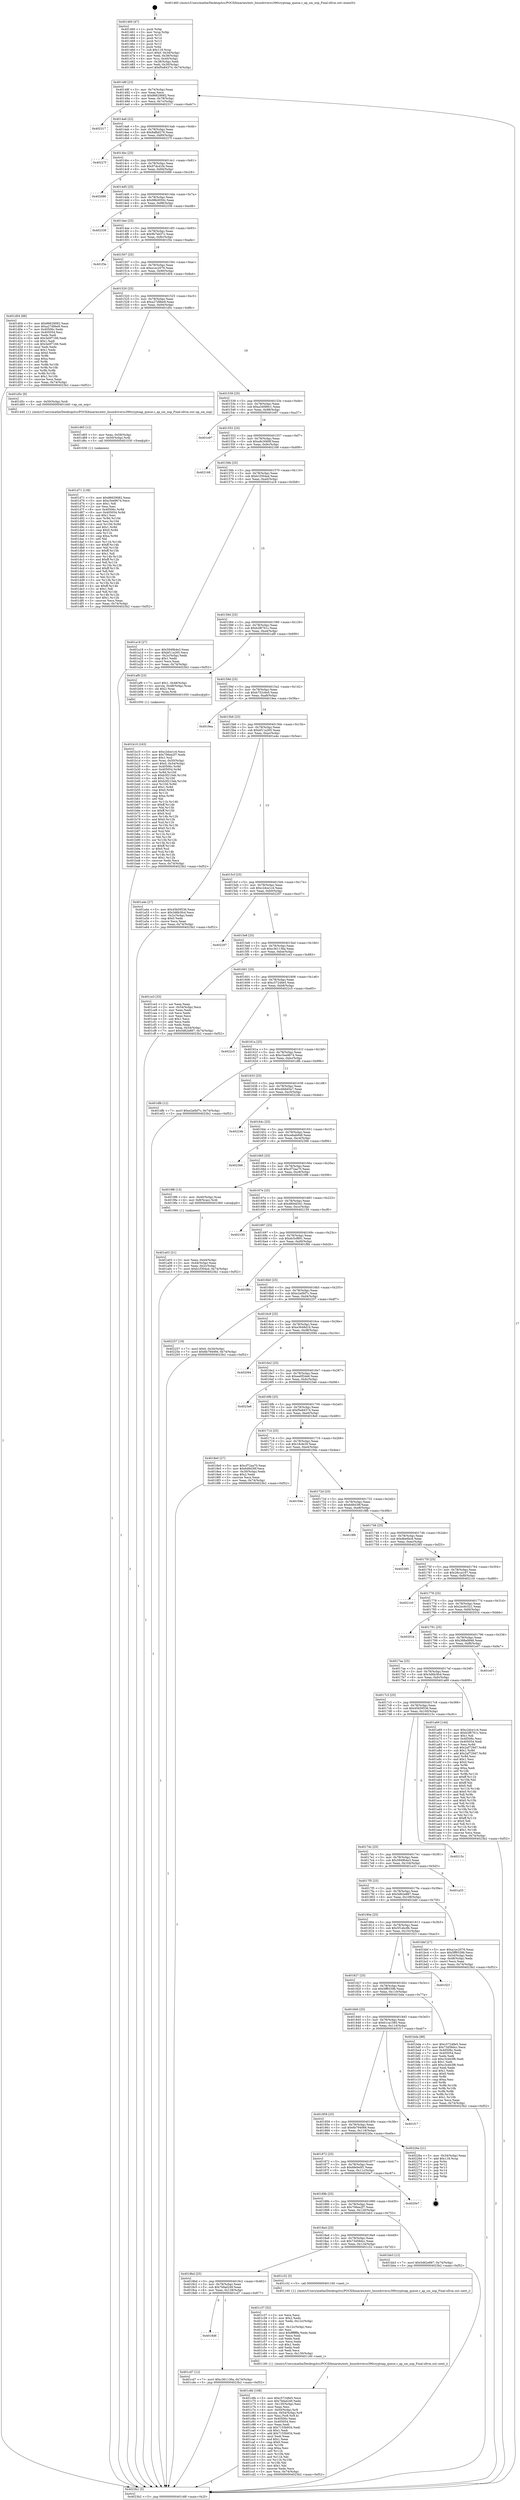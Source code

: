digraph "0x401460" {
  label = "0x401460 (/mnt/c/Users/mathe/Desktop/tcc/POCII/binaries/extr_linuxdriverss390cryptoap_queue.c_ap_sm_nop_Final-ollvm.out::main(0))"
  labelloc = "t"
  node[shape=record]

  Entry [label="",width=0.3,height=0.3,shape=circle,fillcolor=black,style=filled]
  "0x40148f" [label="{
     0x40148f [23]\l
     | [instrs]\l
     &nbsp;&nbsp;0x40148f \<+3\>: mov -0x74(%rbp),%eax\l
     &nbsp;&nbsp;0x401492 \<+2\>: mov %eax,%ecx\l
     &nbsp;&nbsp;0x401494 \<+6\>: sub $0x86629082,%ecx\l
     &nbsp;&nbsp;0x40149a \<+3\>: mov %eax,-0x78(%rbp)\l
     &nbsp;&nbsp;0x40149d \<+3\>: mov %ecx,-0x7c(%rbp)\l
     &nbsp;&nbsp;0x4014a0 \<+6\>: je 0000000000402317 \<main+0xeb7\>\l
  }"]
  "0x402317" [label="{
     0x402317\l
  }", style=dashed]
  "0x4014a6" [label="{
     0x4014a6 [22]\l
     | [instrs]\l
     &nbsp;&nbsp;0x4014a6 \<+5\>: jmp 00000000004014ab \<main+0x4b\>\l
     &nbsp;&nbsp;0x4014ab \<+3\>: mov -0x78(%rbp),%eax\l
     &nbsp;&nbsp;0x4014ae \<+5\>: sub $0x8afbd276,%eax\l
     &nbsp;&nbsp;0x4014b3 \<+3\>: mov %eax,-0x80(%rbp)\l
     &nbsp;&nbsp;0x4014b6 \<+6\>: je 000000000040227f \<main+0xe1f\>\l
  }"]
  Exit [label="",width=0.3,height=0.3,shape=circle,fillcolor=black,style=filled,peripheries=2]
  "0x40227f" [label="{
     0x40227f\l
  }", style=dashed]
  "0x4014bc" [label="{
     0x4014bc [25]\l
     | [instrs]\l
     &nbsp;&nbsp;0x4014bc \<+5\>: jmp 00000000004014c1 \<main+0x61\>\l
     &nbsp;&nbsp;0x4014c1 \<+3\>: mov -0x78(%rbp),%eax\l
     &nbsp;&nbsp;0x4014c4 \<+5\>: sub $0x97dcd1fe,%eax\l
     &nbsp;&nbsp;0x4014c9 \<+6\>: mov %eax,-0x84(%rbp)\l
     &nbsp;&nbsp;0x4014cf \<+6\>: je 0000000000402088 \<main+0xc28\>\l
  }"]
  "0x401d71" [label="{
     0x401d71 [138]\l
     | [instrs]\l
     &nbsp;&nbsp;0x401d71 \<+5\>: mov $0x86629082,%eax\l
     &nbsp;&nbsp;0x401d76 \<+5\>: mov $0xc5ee9674,%ecx\l
     &nbsp;&nbsp;0x401d7b \<+2\>: mov $0x1,%dl\l
     &nbsp;&nbsp;0x401d7d \<+2\>: xor %esi,%esi\l
     &nbsp;&nbsp;0x401d7f \<+8\>: mov 0x40506c,%r8d\l
     &nbsp;&nbsp;0x401d87 \<+8\>: mov 0x405054,%r9d\l
     &nbsp;&nbsp;0x401d8f \<+3\>: sub $0x1,%esi\l
     &nbsp;&nbsp;0x401d92 \<+3\>: mov %r8d,%r10d\l
     &nbsp;&nbsp;0x401d95 \<+3\>: add %esi,%r10d\l
     &nbsp;&nbsp;0x401d98 \<+4\>: imul %r10d,%r8d\l
     &nbsp;&nbsp;0x401d9c \<+4\>: and $0x1,%r8d\l
     &nbsp;&nbsp;0x401da0 \<+4\>: cmp $0x0,%r8d\l
     &nbsp;&nbsp;0x401da4 \<+4\>: sete %r11b\l
     &nbsp;&nbsp;0x401da8 \<+4\>: cmp $0xa,%r9d\l
     &nbsp;&nbsp;0x401dac \<+3\>: setl %bl\l
     &nbsp;&nbsp;0x401daf \<+3\>: mov %r11b,%r14b\l
     &nbsp;&nbsp;0x401db2 \<+4\>: xor $0xff,%r14b\l
     &nbsp;&nbsp;0x401db6 \<+3\>: mov %bl,%r15b\l
     &nbsp;&nbsp;0x401db9 \<+4\>: xor $0xff,%r15b\l
     &nbsp;&nbsp;0x401dbd \<+3\>: xor $0x1,%dl\l
     &nbsp;&nbsp;0x401dc0 \<+3\>: mov %r14b,%r12b\l
     &nbsp;&nbsp;0x401dc3 \<+4\>: and $0xff,%r12b\l
     &nbsp;&nbsp;0x401dc7 \<+3\>: and %dl,%r11b\l
     &nbsp;&nbsp;0x401dca \<+3\>: mov %r15b,%r13b\l
     &nbsp;&nbsp;0x401dcd \<+4\>: and $0xff,%r13b\l
     &nbsp;&nbsp;0x401dd1 \<+2\>: and %dl,%bl\l
     &nbsp;&nbsp;0x401dd3 \<+3\>: or %r11b,%r12b\l
     &nbsp;&nbsp;0x401dd6 \<+3\>: or %bl,%r13b\l
     &nbsp;&nbsp;0x401dd9 \<+3\>: xor %r13b,%r12b\l
     &nbsp;&nbsp;0x401ddc \<+3\>: or %r15b,%r14b\l
     &nbsp;&nbsp;0x401ddf \<+4\>: xor $0xff,%r14b\l
     &nbsp;&nbsp;0x401de3 \<+3\>: or $0x1,%dl\l
     &nbsp;&nbsp;0x401de6 \<+3\>: and %dl,%r14b\l
     &nbsp;&nbsp;0x401de9 \<+3\>: or %r14b,%r12b\l
     &nbsp;&nbsp;0x401dec \<+4\>: test $0x1,%r12b\l
     &nbsp;&nbsp;0x401df0 \<+3\>: cmovne %ecx,%eax\l
     &nbsp;&nbsp;0x401df3 \<+3\>: mov %eax,-0x74(%rbp)\l
     &nbsp;&nbsp;0x401df6 \<+5\>: jmp 00000000004023b2 \<main+0xf52\>\l
  }"]
  "0x402088" [label="{
     0x402088\l
  }", style=dashed]
  "0x4014d5" [label="{
     0x4014d5 [25]\l
     | [instrs]\l
     &nbsp;&nbsp;0x4014d5 \<+5\>: jmp 00000000004014da \<main+0x7a\>\l
     &nbsp;&nbsp;0x4014da \<+3\>: mov -0x78(%rbp),%eax\l
     &nbsp;&nbsp;0x4014dd \<+5\>: sub $0x98b0050c,%eax\l
     &nbsp;&nbsp;0x4014e2 \<+6\>: mov %eax,-0x88(%rbp)\l
     &nbsp;&nbsp;0x4014e8 \<+6\>: je 0000000000402338 \<main+0xed8\>\l
  }"]
  "0x401d65" [label="{
     0x401d65 [12]\l
     | [instrs]\l
     &nbsp;&nbsp;0x401d65 \<+3\>: mov %eax,-0x58(%rbp)\l
     &nbsp;&nbsp;0x401d68 \<+4\>: mov -0x50(%rbp),%rdi\l
     &nbsp;&nbsp;0x401d6c \<+5\>: call 0000000000401030 \<free@plt\>\l
     | [calls]\l
     &nbsp;&nbsp;0x401030 \{1\} (unknown)\l
  }"]
  "0x402338" [label="{
     0x402338\l
  }", style=dashed]
  "0x4014ee" [label="{
     0x4014ee [25]\l
     | [instrs]\l
     &nbsp;&nbsp;0x4014ee \<+5\>: jmp 00000000004014f3 \<main+0x93\>\l
     &nbsp;&nbsp;0x4014f3 \<+3\>: mov -0x78(%rbp),%eax\l
     &nbsp;&nbsp;0x4014f6 \<+5\>: sub $0x9b7eb57c,%eax\l
     &nbsp;&nbsp;0x4014fb \<+6\>: mov %eax,-0x8c(%rbp)\l
     &nbsp;&nbsp;0x401501 \<+6\>: je 0000000000401f3e \<main+0xade\>\l
  }"]
  "0x4018d6" [label="{
     0x4018d6\l
  }", style=dashed]
  "0x401f3e" [label="{
     0x401f3e\l
  }", style=dashed]
  "0x401507" [label="{
     0x401507 [25]\l
     | [instrs]\l
     &nbsp;&nbsp;0x401507 \<+5\>: jmp 000000000040150c \<main+0xac\>\l
     &nbsp;&nbsp;0x40150c \<+3\>: mov -0x78(%rbp),%eax\l
     &nbsp;&nbsp;0x40150f \<+5\>: sub $0xa1ec2076,%eax\l
     &nbsp;&nbsp;0x401514 \<+6\>: mov %eax,-0x90(%rbp)\l
     &nbsp;&nbsp;0x40151a \<+6\>: je 0000000000401d04 \<main+0x8a4\>\l
  }"]
  "0x401cd7" [label="{
     0x401cd7 [12]\l
     | [instrs]\l
     &nbsp;&nbsp;0x401cd7 \<+7\>: movl $0xc361136a,-0x74(%rbp)\l
     &nbsp;&nbsp;0x401cde \<+5\>: jmp 00000000004023b2 \<main+0xf52\>\l
  }"]
  "0x401d04" [label="{
     0x401d04 [88]\l
     | [instrs]\l
     &nbsp;&nbsp;0x401d04 \<+5\>: mov $0x86629082,%eax\l
     &nbsp;&nbsp;0x401d09 \<+5\>: mov $0xa27d9be9,%ecx\l
     &nbsp;&nbsp;0x401d0e \<+7\>: mov 0x40506c,%edx\l
     &nbsp;&nbsp;0x401d15 \<+7\>: mov 0x405054,%esi\l
     &nbsp;&nbsp;0x401d1c \<+2\>: mov %edx,%edi\l
     &nbsp;&nbsp;0x401d1e \<+6\>: add $0x3e0f7166,%edi\l
     &nbsp;&nbsp;0x401d24 \<+3\>: sub $0x1,%edi\l
     &nbsp;&nbsp;0x401d27 \<+6\>: sub $0x3e0f7166,%edi\l
     &nbsp;&nbsp;0x401d2d \<+3\>: imul %edi,%edx\l
     &nbsp;&nbsp;0x401d30 \<+3\>: and $0x1,%edx\l
     &nbsp;&nbsp;0x401d33 \<+3\>: cmp $0x0,%edx\l
     &nbsp;&nbsp;0x401d36 \<+4\>: sete %r8b\l
     &nbsp;&nbsp;0x401d3a \<+3\>: cmp $0xa,%esi\l
     &nbsp;&nbsp;0x401d3d \<+4\>: setl %r9b\l
     &nbsp;&nbsp;0x401d41 \<+3\>: mov %r8b,%r10b\l
     &nbsp;&nbsp;0x401d44 \<+3\>: and %r9b,%r10b\l
     &nbsp;&nbsp;0x401d47 \<+3\>: xor %r9b,%r8b\l
     &nbsp;&nbsp;0x401d4a \<+3\>: or %r8b,%r10b\l
     &nbsp;&nbsp;0x401d4d \<+4\>: test $0x1,%r10b\l
     &nbsp;&nbsp;0x401d51 \<+3\>: cmovne %ecx,%eax\l
     &nbsp;&nbsp;0x401d54 \<+3\>: mov %eax,-0x74(%rbp)\l
     &nbsp;&nbsp;0x401d57 \<+5\>: jmp 00000000004023b2 \<main+0xf52\>\l
  }"]
  "0x401520" [label="{
     0x401520 [25]\l
     | [instrs]\l
     &nbsp;&nbsp;0x401520 \<+5\>: jmp 0000000000401525 \<main+0xc5\>\l
     &nbsp;&nbsp;0x401525 \<+3\>: mov -0x78(%rbp),%eax\l
     &nbsp;&nbsp;0x401528 \<+5\>: sub $0xa27d9be9,%eax\l
     &nbsp;&nbsp;0x40152d \<+6\>: mov %eax,-0x94(%rbp)\l
     &nbsp;&nbsp;0x401533 \<+6\>: je 0000000000401d5c \<main+0x8fc\>\l
  }"]
  "0x401c6b" [label="{
     0x401c6b [108]\l
     | [instrs]\l
     &nbsp;&nbsp;0x401c6b \<+5\>: mov $0xc57248e5,%ecx\l
     &nbsp;&nbsp;0x401c70 \<+5\>: mov $0x7bfad249,%edx\l
     &nbsp;&nbsp;0x401c75 \<+6\>: mov -0x130(%rbp),%esi\l
     &nbsp;&nbsp;0x401c7b \<+3\>: imul %eax,%esi\l
     &nbsp;&nbsp;0x401c7e \<+4\>: mov -0x50(%rbp),%r8\l
     &nbsp;&nbsp;0x401c82 \<+4\>: movslq -0x54(%rbp),%r9\l
     &nbsp;&nbsp;0x401c86 \<+4\>: mov %esi,(%r8,%r9,4)\l
     &nbsp;&nbsp;0x401c8a \<+7\>: mov 0x40506c,%eax\l
     &nbsp;&nbsp;0x401c91 \<+7\>: mov 0x405054,%esi\l
     &nbsp;&nbsp;0x401c98 \<+2\>: mov %eax,%edi\l
     &nbsp;&nbsp;0x401c9a \<+6\>: sub $0x7155b934,%edi\l
     &nbsp;&nbsp;0x401ca0 \<+3\>: sub $0x1,%edi\l
     &nbsp;&nbsp;0x401ca3 \<+6\>: add $0x7155b934,%edi\l
     &nbsp;&nbsp;0x401ca9 \<+3\>: imul %edi,%eax\l
     &nbsp;&nbsp;0x401cac \<+3\>: and $0x1,%eax\l
     &nbsp;&nbsp;0x401caf \<+3\>: cmp $0x0,%eax\l
     &nbsp;&nbsp;0x401cb2 \<+4\>: sete %r10b\l
     &nbsp;&nbsp;0x401cb6 \<+3\>: cmp $0xa,%esi\l
     &nbsp;&nbsp;0x401cb9 \<+4\>: setl %r11b\l
     &nbsp;&nbsp;0x401cbd \<+3\>: mov %r10b,%bl\l
     &nbsp;&nbsp;0x401cc0 \<+3\>: and %r11b,%bl\l
     &nbsp;&nbsp;0x401cc3 \<+3\>: xor %r11b,%r10b\l
     &nbsp;&nbsp;0x401cc6 \<+3\>: or %r10b,%bl\l
     &nbsp;&nbsp;0x401cc9 \<+3\>: test $0x1,%bl\l
     &nbsp;&nbsp;0x401ccc \<+3\>: cmovne %edx,%ecx\l
     &nbsp;&nbsp;0x401ccf \<+3\>: mov %ecx,-0x74(%rbp)\l
     &nbsp;&nbsp;0x401cd2 \<+5\>: jmp 00000000004023b2 \<main+0xf52\>\l
  }"]
  "0x401d5c" [label="{
     0x401d5c [9]\l
     | [instrs]\l
     &nbsp;&nbsp;0x401d5c \<+4\>: mov -0x50(%rbp),%rdi\l
     &nbsp;&nbsp;0x401d60 \<+5\>: call 0000000000401440 \<ap_sm_nop\>\l
     | [calls]\l
     &nbsp;&nbsp;0x401440 \{1\} (/mnt/c/Users/mathe/Desktop/tcc/POCII/binaries/extr_linuxdriverss390cryptoap_queue.c_ap_sm_nop_Final-ollvm.out::ap_sm_nop)\l
  }"]
  "0x401539" [label="{
     0x401539 [25]\l
     | [instrs]\l
     &nbsp;&nbsp;0x401539 \<+5\>: jmp 000000000040153e \<main+0xde\>\l
     &nbsp;&nbsp;0x40153e \<+3\>: mov -0x78(%rbp),%eax\l
     &nbsp;&nbsp;0x401541 \<+5\>: sub $0xa34089c1,%eax\l
     &nbsp;&nbsp;0x401546 \<+6\>: mov %eax,-0x98(%rbp)\l
     &nbsp;&nbsp;0x40154c \<+6\>: je 0000000000401e97 \<main+0xa37\>\l
  }"]
  "0x401c37" [label="{
     0x401c37 [52]\l
     | [instrs]\l
     &nbsp;&nbsp;0x401c37 \<+2\>: xor %ecx,%ecx\l
     &nbsp;&nbsp;0x401c39 \<+5\>: mov $0x2,%edx\l
     &nbsp;&nbsp;0x401c3e \<+6\>: mov %edx,-0x12c(%rbp)\l
     &nbsp;&nbsp;0x401c44 \<+1\>: cltd\l
     &nbsp;&nbsp;0x401c45 \<+6\>: mov -0x12c(%rbp),%esi\l
     &nbsp;&nbsp;0x401c4b \<+2\>: idiv %esi\l
     &nbsp;&nbsp;0x401c4d \<+6\>: imul $0xfffffffe,%edx,%edx\l
     &nbsp;&nbsp;0x401c53 \<+2\>: mov %ecx,%edi\l
     &nbsp;&nbsp;0x401c55 \<+2\>: sub %edx,%edi\l
     &nbsp;&nbsp;0x401c57 \<+2\>: mov %ecx,%edx\l
     &nbsp;&nbsp;0x401c59 \<+3\>: sub $0x1,%edx\l
     &nbsp;&nbsp;0x401c5c \<+2\>: add %edx,%edi\l
     &nbsp;&nbsp;0x401c5e \<+2\>: sub %edi,%ecx\l
     &nbsp;&nbsp;0x401c60 \<+6\>: mov %ecx,-0x130(%rbp)\l
     &nbsp;&nbsp;0x401c66 \<+5\>: call 0000000000401160 \<next_i\>\l
     | [calls]\l
     &nbsp;&nbsp;0x401160 \{1\} (/mnt/c/Users/mathe/Desktop/tcc/POCII/binaries/extr_linuxdriverss390cryptoap_queue.c_ap_sm_nop_Final-ollvm.out::next_i)\l
  }"]
  "0x401e97" [label="{
     0x401e97\l
  }", style=dashed]
  "0x401552" [label="{
     0x401552 [25]\l
     | [instrs]\l
     &nbsp;&nbsp;0x401552 \<+5\>: jmp 0000000000401557 \<main+0xf7\>\l
     &nbsp;&nbsp;0x401557 \<+3\>: mov -0x78(%rbp),%eax\l
     &nbsp;&nbsp;0x40155a \<+5\>: sub $0xa9c3069f,%eax\l
     &nbsp;&nbsp;0x40155f \<+6\>: mov %eax,-0x9c(%rbp)\l
     &nbsp;&nbsp;0x401565 \<+6\>: je 0000000000402168 \<main+0xd08\>\l
  }"]
  "0x4018bd" [label="{
     0x4018bd [25]\l
     | [instrs]\l
     &nbsp;&nbsp;0x4018bd \<+5\>: jmp 00000000004018c2 \<main+0x462\>\l
     &nbsp;&nbsp;0x4018c2 \<+3\>: mov -0x78(%rbp),%eax\l
     &nbsp;&nbsp;0x4018c5 \<+5\>: sub $0x7bfad249,%eax\l
     &nbsp;&nbsp;0x4018ca \<+6\>: mov %eax,-0x128(%rbp)\l
     &nbsp;&nbsp;0x4018d0 \<+6\>: je 0000000000401cd7 \<main+0x877\>\l
  }"]
  "0x402168" [label="{
     0x402168\l
  }", style=dashed]
  "0x40156b" [label="{
     0x40156b [25]\l
     | [instrs]\l
     &nbsp;&nbsp;0x40156b \<+5\>: jmp 0000000000401570 \<main+0x110\>\l
     &nbsp;&nbsp;0x401570 \<+3\>: mov -0x78(%rbp),%eax\l
     &nbsp;&nbsp;0x401573 \<+5\>: sub $0xb1f304a4,%eax\l
     &nbsp;&nbsp;0x401578 \<+6\>: mov %eax,-0xa0(%rbp)\l
     &nbsp;&nbsp;0x40157e \<+6\>: je 0000000000401a18 \<main+0x5b8\>\l
  }"]
  "0x401c32" [label="{
     0x401c32 [5]\l
     | [instrs]\l
     &nbsp;&nbsp;0x401c32 \<+5\>: call 0000000000401160 \<next_i\>\l
     | [calls]\l
     &nbsp;&nbsp;0x401160 \{1\} (/mnt/c/Users/mathe/Desktop/tcc/POCII/binaries/extr_linuxdriverss390cryptoap_queue.c_ap_sm_nop_Final-ollvm.out::next_i)\l
  }"]
  "0x401a18" [label="{
     0x401a18 [27]\l
     | [instrs]\l
     &nbsp;&nbsp;0x401a18 \<+5\>: mov $0x5949b4e3,%eax\l
     &nbsp;&nbsp;0x401a1d \<+5\>: mov $0xbf11a265,%ecx\l
     &nbsp;&nbsp;0x401a22 \<+3\>: mov -0x2c(%rbp),%edx\l
     &nbsp;&nbsp;0x401a25 \<+3\>: cmp $0x1,%edx\l
     &nbsp;&nbsp;0x401a28 \<+3\>: cmovl %ecx,%eax\l
     &nbsp;&nbsp;0x401a2b \<+3\>: mov %eax,-0x74(%rbp)\l
     &nbsp;&nbsp;0x401a2e \<+5\>: jmp 00000000004023b2 \<main+0xf52\>\l
  }"]
  "0x401584" [label="{
     0x401584 [25]\l
     | [instrs]\l
     &nbsp;&nbsp;0x401584 \<+5\>: jmp 0000000000401589 \<main+0x129\>\l
     &nbsp;&nbsp;0x401589 \<+3\>: mov -0x78(%rbp),%eax\l
     &nbsp;&nbsp;0x40158c \<+5\>: sub $0xb2f6761c,%eax\l
     &nbsp;&nbsp;0x401591 \<+6\>: mov %eax,-0xa4(%rbp)\l
     &nbsp;&nbsp;0x401597 \<+6\>: je 0000000000401af9 \<main+0x699\>\l
  }"]
  "0x4018a4" [label="{
     0x4018a4 [25]\l
     | [instrs]\l
     &nbsp;&nbsp;0x4018a4 \<+5\>: jmp 00000000004018a9 \<main+0x449\>\l
     &nbsp;&nbsp;0x4018a9 \<+3\>: mov -0x78(%rbp),%eax\l
     &nbsp;&nbsp;0x4018ac \<+5\>: sub $0x73d58dcc,%eax\l
     &nbsp;&nbsp;0x4018b1 \<+6\>: mov %eax,-0x124(%rbp)\l
     &nbsp;&nbsp;0x4018b7 \<+6\>: je 0000000000401c32 \<main+0x7d2\>\l
  }"]
  "0x401af9" [label="{
     0x401af9 [23]\l
     | [instrs]\l
     &nbsp;&nbsp;0x401af9 \<+7\>: movl $0x1,-0x48(%rbp)\l
     &nbsp;&nbsp;0x401b00 \<+4\>: movslq -0x48(%rbp),%rax\l
     &nbsp;&nbsp;0x401b04 \<+4\>: shl $0x2,%rax\l
     &nbsp;&nbsp;0x401b08 \<+3\>: mov %rax,%rdi\l
     &nbsp;&nbsp;0x401b0b \<+5\>: call 0000000000401050 \<malloc@plt\>\l
     | [calls]\l
     &nbsp;&nbsp;0x401050 \{1\} (unknown)\l
  }"]
  "0x40159d" [label="{
     0x40159d [25]\l
     | [instrs]\l
     &nbsp;&nbsp;0x40159d \<+5\>: jmp 00000000004015a2 \<main+0x142\>\l
     &nbsp;&nbsp;0x4015a2 \<+3\>: mov -0x78(%rbp),%eax\l
     &nbsp;&nbsp;0x4015a5 \<+5\>: sub $0xb752c6e5,%eax\l
     &nbsp;&nbsp;0x4015aa \<+6\>: mov %eax,-0xa8(%rbp)\l
     &nbsp;&nbsp;0x4015b0 \<+6\>: je 00000000004019ea \<main+0x58a\>\l
  }"]
  "0x401bb3" [label="{
     0x401bb3 [12]\l
     | [instrs]\l
     &nbsp;&nbsp;0x401bb3 \<+7\>: movl $0x5d62e887,-0x74(%rbp)\l
     &nbsp;&nbsp;0x401bba \<+5\>: jmp 00000000004023b2 \<main+0xf52\>\l
  }"]
  "0x4019ea" [label="{
     0x4019ea\l
  }", style=dashed]
  "0x4015b6" [label="{
     0x4015b6 [25]\l
     | [instrs]\l
     &nbsp;&nbsp;0x4015b6 \<+5\>: jmp 00000000004015bb \<main+0x15b\>\l
     &nbsp;&nbsp;0x4015bb \<+3\>: mov -0x78(%rbp),%eax\l
     &nbsp;&nbsp;0x4015be \<+5\>: sub $0xbf11a265,%eax\l
     &nbsp;&nbsp;0x4015c3 \<+6\>: mov %eax,-0xac(%rbp)\l
     &nbsp;&nbsp;0x4015c9 \<+6\>: je 0000000000401a4e \<main+0x5ee\>\l
  }"]
  "0x40188b" [label="{
     0x40188b [25]\l
     | [instrs]\l
     &nbsp;&nbsp;0x40188b \<+5\>: jmp 0000000000401890 \<main+0x430\>\l
     &nbsp;&nbsp;0x401890 \<+3\>: mov -0x78(%rbp),%eax\l
     &nbsp;&nbsp;0x401893 \<+5\>: sub $0x706ea2f7,%eax\l
     &nbsp;&nbsp;0x401898 \<+6\>: mov %eax,-0x120(%rbp)\l
     &nbsp;&nbsp;0x40189e \<+6\>: je 0000000000401bb3 \<main+0x753\>\l
  }"]
  "0x401a4e" [label="{
     0x401a4e [27]\l
     | [instrs]\l
     &nbsp;&nbsp;0x401a4e \<+5\>: mov $0x45b59536,%eax\l
     &nbsp;&nbsp;0x401a53 \<+5\>: mov $0x3d6b3fcd,%ecx\l
     &nbsp;&nbsp;0x401a58 \<+3\>: mov -0x2c(%rbp),%edx\l
     &nbsp;&nbsp;0x401a5b \<+3\>: cmp $0x0,%edx\l
     &nbsp;&nbsp;0x401a5e \<+3\>: cmove %ecx,%eax\l
     &nbsp;&nbsp;0x401a61 \<+3\>: mov %eax,-0x74(%rbp)\l
     &nbsp;&nbsp;0x401a64 \<+5\>: jmp 00000000004023b2 \<main+0xf52\>\l
  }"]
  "0x4015cf" [label="{
     0x4015cf [25]\l
     | [instrs]\l
     &nbsp;&nbsp;0x4015cf \<+5\>: jmp 00000000004015d4 \<main+0x174\>\l
     &nbsp;&nbsp;0x4015d4 \<+3\>: mov -0x78(%rbp),%eax\l
     &nbsp;&nbsp;0x4015d7 \<+5\>: sub $0xc2dce1c4,%eax\l
     &nbsp;&nbsp;0x4015dc \<+6\>: mov %eax,-0xb0(%rbp)\l
     &nbsp;&nbsp;0x4015e2 \<+6\>: je 0000000000402297 \<main+0xe37\>\l
  }"]
  "0x4020e7" [label="{
     0x4020e7\l
  }", style=dashed]
  "0x402297" [label="{
     0x402297\l
  }", style=dashed]
  "0x4015e8" [label="{
     0x4015e8 [25]\l
     | [instrs]\l
     &nbsp;&nbsp;0x4015e8 \<+5\>: jmp 00000000004015ed \<main+0x18d\>\l
     &nbsp;&nbsp;0x4015ed \<+3\>: mov -0x78(%rbp),%eax\l
     &nbsp;&nbsp;0x4015f0 \<+5\>: sub $0xc361136a,%eax\l
     &nbsp;&nbsp;0x4015f5 \<+6\>: mov %eax,-0xb4(%rbp)\l
     &nbsp;&nbsp;0x4015fb \<+6\>: je 0000000000401ce3 \<main+0x883\>\l
  }"]
  "0x401872" [label="{
     0x401872 [25]\l
     | [instrs]\l
     &nbsp;&nbsp;0x401872 \<+5\>: jmp 0000000000401877 \<main+0x417\>\l
     &nbsp;&nbsp;0x401877 \<+3\>: mov -0x78(%rbp),%eax\l
     &nbsp;&nbsp;0x40187a \<+5\>: sub $0x6fe0e0f1,%eax\l
     &nbsp;&nbsp;0x40187f \<+6\>: mov %eax,-0x11c(%rbp)\l
     &nbsp;&nbsp;0x401885 \<+6\>: je 00000000004020e7 \<main+0xc87\>\l
  }"]
  "0x401ce3" [label="{
     0x401ce3 [33]\l
     | [instrs]\l
     &nbsp;&nbsp;0x401ce3 \<+2\>: xor %eax,%eax\l
     &nbsp;&nbsp;0x401ce5 \<+3\>: mov -0x54(%rbp),%ecx\l
     &nbsp;&nbsp;0x401ce8 \<+2\>: mov %eax,%edx\l
     &nbsp;&nbsp;0x401cea \<+2\>: sub %ecx,%edx\l
     &nbsp;&nbsp;0x401cec \<+2\>: mov %eax,%ecx\l
     &nbsp;&nbsp;0x401cee \<+3\>: sub $0x1,%ecx\l
     &nbsp;&nbsp;0x401cf1 \<+2\>: add %ecx,%edx\l
     &nbsp;&nbsp;0x401cf3 \<+2\>: sub %edx,%eax\l
     &nbsp;&nbsp;0x401cf5 \<+3\>: mov %eax,-0x54(%rbp)\l
     &nbsp;&nbsp;0x401cf8 \<+7\>: movl $0x5d62e887,-0x74(%rbp)\l
     &nbsp;&nbsp;0x401cff \<+5\>: jmp 00000000004023b2 \<main+0xf52\>\l
  }"]
  "0x401601" [label="{
     0x401601 [25]\l
     | [instrs]\l
     &nbsp;&nbsp;0x401601 \<+5\>: jmp 0000000000401606 \<main+0x1a6\>\l
     &nbsp;&nbsp;0x401606 \<+3\>: mov -0x78(%rbp),%eax\l
     &nbsp;&nbsp;0x401609 \<+5\>: sub $0xc57248e5,%eax\l
     &nbsp;&nbsp;0x40160e \<+6\>: mov %eax,-0xb8(%rbp)\l
     &nbsp;&nbsp;0x401614 \<+6\>: je 00000000004022c5 \<main+0xe65\>\l
  }"]
  "0x40226a" [label="{
     0x40226a [21]\l
     | [instrs]\l
     &nbsp;&nbsp;0x40226a \<+3\>: mov -0x34(%rbp),%eax\l
     &nbsp;&nbsp;0x40226d \<+7\>: add $0x118,%rsp\l
     &nbsp;&nbsp;0x402274 \<+1\>: pop %rbx\l
     &nbsp;&nbsp;0x402275 \<+2\>: pop %r12\l
     &nbsp;&nbsp;0x402277 \<+2\>: pop %r13\l
     &nbsp;&nbsp;0x402279 \<+2\>: pop %r14\l
     &nbsp;&nbsp;0x40227b \<+2\>: pop %r15\l
     &nbsp;&nbsp;0x40227d \<+1\>: pop %rbp\l
     &nbsp;&nbsp;0x40227e \<+1\>: ret\l
  }"]
  "0x4022c5" [label="{
     0x4022c5\l
  }", style=dashed]
  "0x40161a" [label="{
     0x40161a [25]\l
     | [instrs]\l
     &nbsp;&nbsp;0x40161a \<+5\>: jmp 000000000040161f \<main+0x1bf\>\l
     &nbsp;&nbsp;0x40161f \<+3\>: mov -0x78(%rbp),%eax\l
     &nbsp;&nbsp;0x401622 \<+5\>: sub $0xc5ee9674,%eax\l
     &nbsp;&nbsp;0x401627 \<+6\>: mov %eax,-0xbc(%rbp)\l
     &nbsp;&nbsp;0x40162d \<+6\>: je 0000000000401dfb \<main+0x99b\>\l
  }"]
  "0x401859" [label="{
     0x401859 [25]\l
     | [instrs]\l
     &nbsp;&nbsp;0x401859 \<+5\>: jmp 000000000040185e \<main+0x3fe\>\l
     &nbsp;&nbsp;0x40185e \<+3\>: mov -0x78(%rbp),%eax\l
     &nbsp;&nbsp;0x401861 \<+5\>: sub $0x6b794066,%eax\l
     &nbsp;&nbsp;0x401866 \<+6\>: mov %eax,-0x118(%rbp)\l
     &nbsp;&nbsp;0x40186c \<+6\>: je 000000000040226a \<main+0xe0a\>\l
  }"]
  "0x401dfb" [label="{
     0x401dfb [12]\l
     | [instrs]\l
     &nbsp;&nbsp;0x401dfb \<+7\>: movl $0xe2a0bf7c,-0x74(%rbp)\l
     &nbsp;&nbsp;0x401e02 \<+5\>: jmp 00000000004023b2 \<main+0xf52\>\l
  }"]
  "0x401633" [label="{
     0x401633 [25]\l
     | [instrs]\l
     &nbsp;&nbsp;0x401633 \<+5\>: jmp 0000000000401638 \<main+0x1d8\>\l
     &nbsp;&nbsp;0x401638 \<+3\>: mov -0x78(%rbp),%eax\l
     &nbsp;&nbsp;0x40163b \<+5\>: sub $0xcbbbd3a7,%eax\l
     &nbsp;&nbsp;0x401640 \<+6\>: mov %eax,-0xc0(%rbp)\l
     &nbsp;&nbsp;0x401646 \<+6\>: je 000000000040224b \<main+0xdeb\>\l
  }"]
  "0x401f17" [label="{
     0x401f17\l
  }", style=dashed]
  "0x40224b" [label="{
     0x40224b\l
  }", style=dashed]
  "0x40164c" [label="{
     0x40164c [25]\l
     | [instrs]\l
     &nbsp;&nbsp;0x40164c \<+5\>: jmp 0000000000401651 \<main+0x1f1\>\l
     &nbsp;&nbsp;0x401651 \<+3\>: mov -0x78(%rbp),%eax\l
     &nbsp;&nbsp;0x401654 \<+5\>: sub $0xcebab848,%eax\l
     &nbsp;&nbsp;0x401659 \<+6\>: mov %eax,-0xc4(%rbp)\l
     &nbsp;&nbsp;0x40165f \<+6\>: je 0000000000402366 \<main+0xf06\>\l
  }"]
  "0x401840" [label="{
     0x401840 [25]\l
     | [instrs]\l
     &nbsp;&nbsp;0x401840 \<+5\>: jmp 0000000000401845 \<main+0x3e5\>\l
     &nbsp;&nbsp;0x401845 \<+3\>: mov -0x78(%rbp),%eax\l
     &nbsp;&nbsp;0x401848 \<+5\>: sub $0x61ca1585,%eax\l
     &nbsp;&nbsp;0x40184d \<+6\>: mov %eax,-0x114(%rbp)\l
     &nbsp;&nbsp;0x401853 \<+6\>: je 0000000000401f17 \<main+0xab7\>\l
  }"]
  "0x402366" [label="{
     0x402366\l
  }", style=dashed]
  "0x401665" [label="{
     0x401665 [25]\l
     | [instrs]\l
     &nbsp;&nbsp;0x401665 \<+5\>: jmp 000000000040166a \<main+0x20a\>\l
     &nbsp;&nbsp;0x40166a \<+3\>: mov -0x78(%rbp),%eax\l
     &nbsp;&nbsp;0x40166d \<+5\>: sub $0xcf72aa70,%eax\l
     &nbsp;&nbsp;0x401672 \<+6\>: mov %eax,-0xc8(%rbp)\l
     &nbsp;&nbsp;0x401678 \<+6\>: je 00000000004019f6 \<main+0x596\>\l
  }"]
  "0x401bda" [label="{
     0x401bda [88]\l
     | [instrs]\l
     &nbsp;&nbsp;0x401bda \<+5\>: mov $0xc57248e5,%eax\l
     &nbsp;&nbsp;0x401bdf \<+5\>: mov $0x73d58dcc,%ecx\l
     &nbsp;&nbsp;0x401be4 \<+7\>: mov 0x40506c,%edx\l
     &nbsp;&nbsp;0x401beb \<+7\>: mov 0x405054,%esi\l
     &nbsp;&nbsp;0x401bf2 \<+2\>: mov %edx,%edi\l
     &nbsp;&nbsp;0x401bf4 \<+6\>: sub $0xc3cbb3f6,%edi\l
     &nbsp;&nbsp;0x401bfa \<+3\>: sub $0x1,%edi\l
     &nbsp;&nbsp;0x401bfd \<+6\>: add $0xc3cbb3f6,%edi\l
     &nbsp;&nbsp;0x401c03 \<+3\>: imul %edi,%edx\l
     &nbsp;&nbsp;0x401c06 \<+3\>: and $0x1,%edx\l
     &nbsp;&nbsp;0x401c09 \<+3\>: cmp $0x0,%edx\l
     &nbsp;&nbsp;0x401c0c \<+4\>: sete %r8b\l
     &nbsp;&nbsp;0x401c10 \<+3\>: cmp $0xa,%esi\l
     &nbsp;&nbsp;0x401c13 \<+4\>: setl %r9b\l
     &nbsp;&nbsp;0x401c17 \<+3\>: mov %r8b,%r10b\l
     &nbsp;&nbsp;0x401c1a \<+3\>: and %r9b,%r10b\l
     &nbsp;&nbsp;0x401c1d \<+3\>: xor %r9b,%r8b\l
     &nbsp;&nbsp;0x401c20 \<+3\>: or %r8b,%r10b\l
     &nbsp;&nbsp;0x401c23 \<+4\>: test $0x1,%r10b\l
     &nbsp;&nbsp;0x401c27 \<+3\>: cmovne %ecx,%eax\l
     &nbsp;&nbsp;0x401c2a \<+3\>: mov %eax,-0x74(%rbp)\l
     &nbsp;&nbsp;0x401c2d \<+5\>: jmp 00000000004023b2 \<main+0xf52\>\l
  }"]
  "0x4019f6" [label="{
     0x4019f6 [13]\l
     | [instrs]\l
     &nbsp;&nbsp;0x4019f6 \<+4\>: mov -0x40(%rbp),%rax\l
     &nbsp;&nbsp;0x4019fa \<+4\>: mov 0x8(%rax),%rdi\l
     &nbsp;&nbsp;0x4019fe \<+5\>: call 0000000000401060 \<atoi@plt\>\l
     | [calls]\l
     &nbsp;&nbsp;0x401060 \{1\} (unknown)\l
  }"]
  "0x40167e" [label="{
     0x40167e [25]\l
     | [instrs]\l
     &nbsp;&nbsp;0x40167e \<+5\>: jmp 0000000000401683 \<main+0x223\>\l
     &nbsp;&nbsp;0x401683 \<+3\>: mov -0x78(%rbp),%eax\l
     &nbsp;&nbsp;0x401686 \<+5\>: sub $0xd80dd341,%eax\l
     &nbsp;&nbsp;0x40168b \<+6\>: mov %eax,-0xcc(%rbp)\l
     &nbsp;&nbsp;0x401691 \<+6\>: je 0000000000402150 \<main+0xcf0\>\l
  }"]
  "0x401827" [label="{
     0x401827 [25]\l
     | [instrs]\l
     &nbsp;&nbsp;0x401827 \<+5\>: jmp 000000000040182c \<main+0x3cc\>\l
     &nbsp;&nbsp;0x40182c \<+3\>: mov -0x78(%rbp),%eax\l
     &nbsp;&nbsp;0x40182f \<+5\>: sub $0x5ff9339b,%eax\l
     &nbsp;&nbsp;0x401834 \<+6\>: mov %eax,-0x110(%rbp)\l
     &nbsp;&nbsp;0x40183a \<+6\>: je 0000000000401bda \<main+0x77a\>\l
  }"]
  "0x402150" [label="{
     0x402150\l
  }", style=dashed]
  "0x401697" [label="{
     0x401697 [25]\l
     | [instrs]\l
     &nbsp;&nbsp;0x401697 \<+5\>: jmp 000000000040169c \<main+0x23c\>\l
     &nbsp;&nbsp;0x40169c \<+3\>: mov -0x78(%rbp),%eax\l
     &nbsp;&nbsp;0x40169f \<+5\>: sub $0xdc5cf891,%eax\l
     &nbsp;&nbsp;0x4016a4 \<+6\>: mov %eax,-0xd0(%rbp)\l
     &nbsp;&nbsp;0x4016aa \<+6\>: je 0000000000401f8b \<main+0xb2b\>\l
  }"]
  "0x401f23" [label="{
     0x401f23\l
  }", style=dashed]
  "0x401f8b" [label="{
     0x401f8b\l
  }", style=dashed]
  "0x4016b0" [label="{
     0x4016b0 [25]\l
     | [instrs]\l
     &nbsp;&nbsp;0x4016b0 \<+5\>: jmp 00000000004016b5 \<main+0x255\>\l
     &nbsp;&nbsp;0x4016b5 \<+3\>: mov -0x78(%rbp),%eax\l
     &nbsp;&nbsp;0x4016b8 \<+5\>: sub $0xe2a0bf7c,%eax\l
     &nbsp;&nbsp;0x4016bd \<+6\>: mov %eax,-0xd4(%rbp)\l
     &nbsp;&nbsp;0x4016c3 \<+6\>: je 0000000000402257 \<main+0xdf7\>\l
  }"]
  "0x40180e" [label="{
     0x40180e [25]\l
     | [instrs]\l
     &nbsp;&nbsp;0x40180e \<+5\>: jmp 0000000000401813 \<main+0x3b3\>\l
     &nbsp;&nbsp;0x401813 \<+3\>: mov -0x78(%rbp),%eax\l
     &nbsp;&nbsp;0x401816 \<+5\>: sub $0x5f1ebc8b,%eax\l
     &nbsp;&nbsp;0x40181b \<+6\>: mov %eax,-0x10c(%rbp)\l
     &nbsp;&nbsp;0x401821 \<+6\>: je 0000000000401f23 \<main+0xac3\>\l
  }"]
  "0x402257" [label="{
     0x402257 [19]\l
     | [instrs]\l
     &nbsp;&nbsp;0x402257 \<+7\>: movl $0x0,-0x34(%rbp)\l
     &nbsp;&nbsp;0x40225e \<+7\>: movl $0x6b794066,-0x74(%rbp)\l
     &nbsp;&nbsp;0x402265 \<+5\>: jmp 00000000004023b2 \<main+0xf52\>\l
  }"]
  "0x4016c9" [label="{
     0x4016c9 [25]\l
     | [instrs]\l
     &nbsp;&nbsp;0x4016c9 \<+5\>: jmp 00000000004016ce \<main+0x26e\>\l
     &nbsp;&nbsp;0x4016ce \<+3\>: mov -0x78(%rbp),%eax\l
     &nbsp;&nbsp;0x4016d1 \<+5\>: sub $0xe3648d18,%eax\l
     &nbsp;&nbsp;0x4016d6 \<+6\>: mov %eax,-0xd8(%rbp)\l
     &nbsp;&nbsp;0x4016dc \<+6\>: je 0000000000402094 \<main+0xc34\>\l
  }"]
  "0x401bbf" [label="{
     0x401bbf [27]\l
     | [instrs]\l
     &nbsp;&nbsp;0x401bbf \<+5\>: mov $0xa1ec2076,%eax\l
     &nbsp;&nbsp;0x401bc4 \<+5\>: mov $0x5ff9339b,%ecx\l
     &nbsp;&nbsp;0x401bc9 \<+3\>: mov -0x54(%rbp),%edx\l
     &nbsp;&nbsp;0x401bcc \<+3\>: cmp -0x48(%rbp),%edx\l
     &nbsp;&nbsp;0x401bcf \<+3\>: cmovl %ecx,%eax\l
     &nbsp;&nbsp;0x401bd2 \<+3\>: mov %eax,-0x74(%rbp)\l
     &nbsp;&nbsp;0x401bd5 \<+5\>: jmp 00000000004023b2 \<main+0xf52\>\l
  }"]
  "0x402094" [label="{
     0x402094\l
  }", style=dashed]
  "0x4016e2" [label="{
     0x4016e2 [25]\l
     | [instrs]\l
     &nbsp;&nbsp;0x4016e2 \<+5\>: jmp 00000000004016e7 \<main+0x287\>\l
     &nbsp;&nbsp;0x4016e7 \<+3\>: mov -0x78(%rbp),%eax\l
     &nbsp;&nbsp;0x4016ea \<+5\>: sub $0xee0f2de6,%eax\l
     &nbsp;&nbsp;0x4016ef \<+6\>: mov %eax,-0xdc(%rbp)\l
     &nbsp;&nbsp;0x4016f5 \<+6\>: je 00000000004023a6 \<main+0xf46\>\l
  }"]
  "0x4017f5" [label="{
     0x4017f5 [25]\l
     | [instrs]\l
     &nbsp;&nbsp;0x4017f5 \<+5\>: jmp 00000000004017fa \<main+0x39a\>\l
     &nbsp;&nbsp;0x4017fa \<+3\>: mov -0x78(%rbp),%eax\l
     &nbsp;&nbsp;0x4017fd \<+5\>: sub $0x5d62e887,%eax\l
     &nbsp;&nbsp;0x401802 \<+6\>: mov %eax,-0x108(%rbp)\l
     &nbsp;&nbsp;0x401808 \<+6\>: je 0000000000401bbf \<main+0x75f\>\l
  }"]
  "0x4023a6" [label="{
     0x4023a6\l
  }", style=dashed]
  "0x4016fb" [label="{
     0x4016fb [25]\l
     | [instrs]\l
     &nbsp;&nbsp;0x4016fb \<+5\>: jmp 0000000000401700 \<main+0x2a0\>\l
     &nbsp;&nbsp;0x401700 \<+3\>: mov -0x78(%rbp),%eax\l
     &nbsp;&nbsp;0x401703 \<+5\>: sub $0xf5e84374,%eax\l
     &nbsp;&nbsp;0x401708 \<+6\>: mov %eax,-0xe0(%rbp)\l
     &nbsp;&nbsp;0x40170e \<+6\>: je 00000000004018e0 \<main+0x480\>\l
  }"]
  "0x401a33" [label="{
     0x401a33\l
  }", style=dashed]
  "0x4018e0" [label="{
     0x4018e0 [27]\l
     | [instrs]\l
     &nbsp;&nbsp;0x4018e0 \<+5\>: mov $0xcf72aa70,%eax\l
     &nbsp;&nbsp;0x4018e5 \<+5\>: mov $0x6d8439f,%ecx\l
     &nbsp;&nbsp;0x4018ea \<+3\>: mov -0x30(%rbp),%edx\l
     &nbsp;&nbsp;0x4018ed \<+3\>: cmp $0x2,%edx\l
     &nbsp;&nbsp;0x4018f0 \<+3\>: cmovne %ecx,%eax\l
     &nbsp;&nbsp;0x4018f3 \<+3\>: mov %eax,-0x74(%rbp)\l
     &nbsp;&nbsp;0x4018f6 \<+5\>: jmp 00000000004023b2 \<main+0xf52\>\l
  }"]
  "0x401714" [label="{
     0x401714 [25]\l
     | [instrs]\l
     &nbsp;&nbsp;0x401714 \<+5\>: jmp 0000000000401719 \<main+0x2b9\>\l
     &nbsp;&nbsp;0x401719 \<+3\>: mov -0x78(%rbp),%eax\l
     &nbsp;&nbsp;0x40171c \<+5\>: sub $0x18cfe29,%eax\l
     &nbsp;&nbsp;0x401721 \<+6\>: mov %eax,-0xe4(%rbp)\l
     &nbsp;&nbsp;0x401727 \<+6\>: je 000000000040194e \<main+0x4ee\>\l
  }"]
  "0x4023b2" [label="{
     0x4023b2 [5]\l
     | [instrs]\l
     &nbsp;&nbsp;0x4023b2 \<+5\>: jmp 000000000040148f \<main+0x2f\>\l
  }"]
  "0x401460" [label="{
     0x401460 [47]\l
     | [instrs]\l
     &nbsp;&nbsp;0x401460 \<+1\>: push %rbp\l
     &nbsp;&nbsp;0x401461 \<+3\>: mov %rsp,%rbp\l
     &nbsp;&nbsp;0x401464 \<+2\>: push %r15\l
     &nbsp;&nbsp;0x401466 \<+2\>: push %r14\l
     &nbsp;&nbsp;0x401468 \<+2\>: push %r13\l
     &nbsp;&nbsp;0x40146a \<+2\>: push %r12\l
     &nbsp;&nbsp;0x40146c \<+1\>: push %rbx\l
     &nbsp;&nbsp;0x40146d \<+7\>: sub $0x118,%rsp\l
     &nbsp;&nbsp;0x401474 \<+7\>: movl $0x0,-0x34(%rbp)\l
     &nbsp;&nbsp;0x40147b \<+3\>: mov %edi,-0x38(%rbp)\l
     &nbsp;&nbsp;0x40147e \<+4\>: mov %rsi,-0x40(%rbp)\l
     &nbsp;&nbsp;0x401482 \<+3\>: mov -0x38(%rbp),%edi\l
     &nbsp;&nbsp;0x401485 \<+3\>: mov %edi,-0x30(%rbp)\l
     &nbsp;&nbsp;0x401488 \<+7\>: movl $0xf5e84374,-0x74(%rbp)\l
  }"]
  "0x401a03" [label="{
     0x401a03 [21]\l
     | [instrs]\l
     &nbsp;&nbsp;0x401a03 \<+3\>: mov %eax,-0x44(%rbp)\l
     &nbsp;&nbsp;0x401a06 \<+3\>: mov -0x44(%rbp),%eax\l
     &nbsp;&nbsp;0x401a09 \<+3\>: mov %eax,-0x2c(%rbp)\l
     &nbsp;&nbsp;0x401a0c \<+7\>: movl $0xb1f304a4,-0x74(%rbp)\l
     &nbsp;&nbsp;0x401a13 \<+5\>: jmp 00000000004023b2 \<main+0xf52\>\l
  }"]
  "0x4017dc" [label="{
     0x4017dc [25]\l
     | [instrs]\l
     &nbsp;&nbsp;0x4017dc \<+5\>: jmp 00000000004017e1 \<main+0x381\>\l
     &nbsp;&nbsp;0x4017e1 \<+3\>: mov -0x78(%rbp),%eax\l
     &nbsp;&nbsp;0x4017e4 \<+5\>: sub $0x5949b4e3,%eax\l
     &nbsp;&nbsp;0x4017e9 \<+6\>: mov %eax,-0x104(%rbp)\l
     &nbsp;&nbsp;0x4017ef \<+6\>: je 0000000000401a33 \<main+0x5d3\>\l
  }"]
  "0x40194e" [label="{
     0x40194e\l
  }", style=dashed]
  "0x40172d" [label="{
     0x40172d [25]\l
     | [instrs]\l
     &nbsp;&nbsp;0x40172d \<+5\>: jmp 0000000000401732 \<main+0x2d2\>\l
     &nbsp;&nbsp;0x401732 \<+3\>: mov -0x78(%rbp),%eax\l
     &nbsp;&nbsp;0x401735 \<+5\>: sub $0x6d8439f,%eax\l
     &nbsp;&nbsp;0x40173a \<+6\>: mov %eax,-0xe8(%rbp)\l
     &nbsp;&nbsp;0x401740 \<+6\>: je 00000000004018fb \<main+0x49b\>\l
  }"]
  "0x40215c" [label="{
     0x40215c\l
  }", style=dashed]
  "0x4018fb" [label="{
     0x4018fb\l
  }", style=dashed]
  "0x401746" [label="{
     0x401746 [25]\l
     | [instrs]\l
     &nbsp;&nbsp;0x401746 \<+5\>: jmp 000000000040174b \<main+0x2eb\>\l
     &nbsp;&nbsp;0x40174b \<+3\>: mov -0x78(%rbp),%eax\l
     &nbsp;&nbsp;0x40174e \<+5\>: sub $0xdbe6bc6,%eax\l
     &nbsp;&nbsp;0x401753 \<+6\>: mov %eax,-0xec(%rbp)\l
     &nbsp;&nbsp;0x401759 \<+6\>: je 0000000000402385 \<main+0xf25\>\l
  }"]
  "0x401b10" [label="{
     0x401b10 [163]\l
     | [instrs]\l
     &nbsp;&nbsp;0x401b10 \<+5\>: mov $0xc2dce1c4,%ecx\l
     &nbsp;&nbsp;0x401b15 \<+5\>: mov $0x706ea2f7,%edx\l
     &nbsp;&nbsp;0x401b1a \<+3\>: mov $0x1,%sil\l
     &nbsp;&nbsp;0x401b1d \<+4\>: mov %rax,-0x50(%rbp)\l
     &nbsp;&nbsp;0x401b21 \<+7\>: movl $0x0,-0x54(%rbp)\l
     &nbsp;&nbsp;0x401b28 \<+8\>: mov 0x40506c,%r8d\l
     &nbsp;&nbsp;0x401b30 \<+8\>: mov 0x405054,%r9d\l
     &nbsp;&nbsp;0x401b38 \<+3\>: mov %r8d,%r10d\l
     &nbsp;&nbsp;0x401b3b \<+7\>: sub $0xb3f215eb,%r10d\l
     &nbsp;&nbsp;0x401b42 \<+4\>: sub $0x1,%r10d\l
     &nbsp;&nbsp;0x401b46 \<+7\>: add $0xb3f215eb,%r10d\l
     &nbsp;&nbsp;0x401b4d \<+4\>: imul %r10d,%r8d\l
     &nbsp;&nbsp;0x401b51 \<+4\>: and $0x1,%r8d\l
     &nbsp;&nbsp;0x401b55 \<+4\>: cmp $0x0,%r8d\l
     &nbsp;&nbsp;0x401b59 \<+4\>: sete %r11b\l
     &nbsp;&nbsp;0x401b5d \<+4\>: cmp $0xa,%r9d\l
     &nbsp;&nbsp;0x401b61 \<+3\>: setl %bl\l
     &nbsp;&nbsp;0x401b64 \<+3\>: mov %r11b,%r14b\l
     &nbsp;&nbsp;0x401b67 \<+4\>: xor $0xff,%r14b\l
     &nbsp;&nbsp;0x401b6b \<+3\>: mov %bl,%r15b\l
     &nbsp;&nbsp;0x401b6e \<+4\>: xor $0xff,%r15b\l
     &nbsp;&nbsp;0x401b72 \<+4\>: xor $0x0,%sil\l
     &nbsp;&nbsp;0x401b76 \<+3\>: mov %r14b,%r12b\l
     &nbsp;&nbsp;0x401b79 \<+4\>: and $0x0,%r12b\l
     &nbsp;&nbsp;0x401b7d \<+3\>: and %sil,%r11b\l
     &nbsp;&nbsp;0x401b80 \<+3\>: mov %r15b,%r13b\l
     &nbsp;&nbsp;0x401b83 \<+4\>: and $0x0,%r13b\l
     &nbsp;&nbsp;0x401b87 \<+3\>: and %sil,%bl\l
     &nbsp;&nbsp;0x401b8a \<+3\>: or %r11b,%r12b\l
     &nbsp;&nbsp;0x401b8d \<+3\>: or %bl,%r13b\l
     &nbsp;&nbsp;0x401b90 \<+3\>: xor %r13b,%r12b\l
     &nbsp;&nbsp;0x401b93 \<+3\>: or %r15b,%r14b\l
     &nbsp;&nbsp;0x401b96 \<+4\>: xor $0xff,%r14b\l
     &nbsp;&nbsp;0x401b9a \<+4\>: or $0x0,%sil\l
     &nbsp;&nbsp;0x401b9e \<+3\>: and %sil,%r14b\l
     &nbsp;&nbsp;0x401ba1 \<+3\>: or %r14b,%r12b\l
     &nbsp;&nbsp;0x401ba4 \<+4\>: test $0x1,%r12b\l
     &nbsp;&nbsp;0x401ba8 \<+3\>: cmovne %edx,%ecx\l
     &nbsp;&nbsp;0x401bab \<+3\>: mov %ecx,-0x74(%rbp)\l
     &nbsp;&nbsp;0x401bae \<+5\>: jmp 00000000004023b2 \<main+0xf52\>\l
  }"]
  "0x402385" [label="{
     0x402385\l
  }", style=dashed]
  "0x40175f" [label="{
     0x40175f [25]\l
     | [instrs]\l
     &nbsp;&nbsp;0x40175f \<+5\>: jmp 0000000000401764 \<main+0x304\>\l
     &nbsp;&nbsp;0x401764 \<+3\>: mov -0x78(%rbp),%eax\l
     &nbsp;&nbsp;0x401767 \<+5\>: sub $0x28cca197,%eax\l
     &nbsp;&nbsp;0x40176c \<+6\>: mov %eax,-0xf0(%rbp)\l
     &nbsp;&nbsp;0x401772 \<+6\>: je 00000000004021c0 \<main+0xd60\>\l
  }"]
  "0x4017c3" [label="{
     0x4017c3 [25]\l
     | [instrs]\l
     &nbsp;&nbsp;0x4017c3 \<+5\>: jmp 00000000004017c8 \<main+0x368\>\l
     &nbsp;&nbsp;0x4017c8 \<+3\>: mov -0x78(%rbp),%eax\l
     &nbsp;&nbsp;0x4017cb \<+5\>: sub $0x45b59536,%eax\l
     &nbsp;&nbsp;0x4017d0 \<+6\>: mov %eax,-0x100(%rbp)\l
     &nbsp;&nbsp;0x4017d6 \<+6\>: je 000000000040215c \<main+0xcfc\>\l
  }"]
  "0x4021c0" [label="{
     0x4021c0\l
  }", style=dashed]
  "0x401778" [label="{
     0x401778 [25]\l
     | [instrs]\l
     &nbsp;&nbsp;0x401778 \<+5\>: jmp 000000000040177d \<main+0x31d\>\l
     &nbsp;&nbsp;0x40177d \<+3\>: mov -0x78(%rbp),%eax\l
     &nbsp;&nbsp;0x401780 \<+5\>: sub $0x2ec6c521,%eax\l
     &nbsp;&nbsp;0x401785 \<+6\>: mov %eax,-0xf4(%rbp)\l
     &nbsp;&nbsp;0x40178b \<+6\>: je 000000000040201b \<main+0xbbb\>\l
  }"]
  "0x401a69" [label="{
     0x401a69 [144]\l
     | [instrs]\l
     &nbsp;&nbsp;0x401a69 \<+5\>: mov $0xc2dce1c4,%eax\l
     &nbsp;&nbsp;0x401a6e \<+5\>: mov $0xb2f6761c,%ecx\l
     &nbsp;&nbsp;0x401a73 \<+2\>: mov $0x1,%dl\l
     &nbsp;&nbsp;0x401a75 \<+7\>: mov 0x40506c,%esi\l
     &nbsp;&nbsp;0x401a7c \<+7\>: mov 0x405054,%edi\l
     &nbsp;&nbsp;0x401a83 \<+3\>: mov %esi,%r8d\l
     &nbsp;&nbsp;0x401a86 \<+7\>: sub $0x2af729d7,%r8d\l
     &nbsp;&nbsp;0x401a8d \<+4\>: sub $0x1,%r8d\l
     &nbsp;&nbsp;0x401a91 \<+7\>: add $0x2af729d7,%r8d\l
     &nbsp;&nbsp;0x401a98 \<+4\>: imul %r8d,%esi\l
     &nbsp;&nbsp;0x401a9c \<+3\>: and $0x1,%esi\l
     &nbsp;&nbsp;0x401a9f \<+3\>: cmp $0x0,%esi\l
     &nbsp;&nbsp;0x401aa2 \<+4\>: sete %r9b\l
     &nbsp;&nbsp;0x401aa6 \<+3\>: cmp $0xa,%edi\l
     &nbsp;&nbsp;0x401aa9 \<+4\>: setl %r10b\l
     &nbsp;&nbsp;0x401aad \<+3\>: mov %r9b,%r11b\l
     &nbsp;&nbsp;0x401ab0 \<+4\>: xor $0xff,%r11b\l
     &nbsp;&nbsp;0x401ab4 \<+3\>: mov %r10b,%bl\l
     &nbsp;&nbsp;0x401ab7 \<+3\>: xor $0xff,%bl\l
     &nbsp;&nbsp;0x401aba \<+3\>: xor $0x0,%dl\l
     &nbsp;&nbsp;0x401abd \<+3\>: mov %r11b,%r14b\l
     &nbsp;&nbsp;0x401ac0 \<+4\>: and $0x0,%r14b\l
     &nbsp;&nbsp;0x401ac4 \<+3\>: and %dl,%r9b\l
     &nbsp;&nbsp;0x401ac7 \<+3\>: mov %bl,%r15b\l
     &nbsp;&nbsp;0x401aca \<+4\>: and $0x0,%r15b\l
     &nbsp;&nbsp;0x401ace \<+3\>: and %dl,%r10b\l
     &nbsp;&nbsp;0x401ad1 \<+3\>: or %r9b,%r14b\l
     &nbsp;&nbsp;0x401ad4 \<+3\>: or %r10b,%r15b\l
     &nbsp;&nbsp;0x401ad7 \<+3\>: xor %r15b,%r14b\l
     &nbsp;&nbsp;0x401ada \<+3\>: or %bl,%r11b\l
     &nbsp;&nbsp;0x401add \<+4\>: xor $0xff,%r11b\l
     &nbsp;&nbsp;0x401ae1 \<+3\>: or $0x0,%dl\l
     &nbsp;&nbsp;0x401ae4 \<+3\>: and %dl,%r11b\l
     &nbsp;&nbsp;0x401ae7 \<+3\>: or %r11b,%r14b\l
     &nbsp;&nbsp;0x401aea \<+4\>: test $0x1,%r14b\l
     &nbsp;&nbsp;0x401aee \<+3\>: cmovne %ecx,%eax\l
     &nbsp;&nbsp;0x401af1 \<+3\>: mov %eax,-0x74(%rbp)\l
     &nbsp;&nbsp;0x401af4 \<+5\>: jmp 00000000004023b2 \<main+0xf52\>\l
  }"]
  "0x40201b" [label="{
     0x40201b\l
  }", style=dashed]
  "0x401791" [label="{
     0x401791 [25]\l
     | [instrs]\l
     &nbsp;&nbsp;0x401791 \<+5\>: jmp 0000000000401796 \<main+0x336\>\l
     &nbsp;&nbsp;0x401796 \<+3\>: mov -0x78(%rbp),%eax\l
     &nbsp;&nbsp;0x401799 \<+5\>: sub $0x388a9946,%eax\l
     &nbsp;&nbsp;0x40179e \<+6\>: mov %eax,-0xf8(%rbp)\l
     &nbsp;&nbsp;0x4017a4 \<+6\>: je 0000000000401e07 \<main+0x9a7\>\l
  }"]
  "0x4017aa" [label="{
     0x4017aa [25]\l
     | [instrs]\l
     &nbsp;&nbsp;0x4017aa \<+5\>: jmp 00000000004017af \<main+0x34f\>\l
     &nbsp;&nbsp;0x4017af \<+3\>: mov -0x78(%rbp),%eax\l
     &nbsp;&nbsp;0x4017b2 \<+5\>: sub $0x3d6b3fcd,%eax\l
     &nbsp;&nbsp;0x4017b7 \<+6\>: mov %eax,-0xfc(%rbp)\l
     &nbsp;&nbsp;0x4017bd \<+6\>: je 0000000000401a69 \<main+0x609\>\l
  }"]
  "0x401e07" [label="{
     0x401e07\l
  }", style=dashed]
  Entry -> "0x401460" [label=" 1"]
  "0x40148f" -> "0x402317" [label=" 0"]
  "0x40148f" -> "0x4014a6" [label=" 18"]
  "0x40226a" -> Exit [label=" 1"]
  "0x4014a6" -> "0x40227f" [label=" 0"]
  "0x4014a6" -> "0x4014bc" [label=" 18"]
  "0x402257" -> "0x4023b2" [label=" 1"]
  "0x4014bc" -> "0x402088" [label=" 0"]
  "0x4014bc" -> "0x4014d5" [label=" 18"]
  "0x401dfb" -> "0x4023b2" [label=" 1"]
  "0x4014d5" -> "0x402338" [label=" 0"]
  "0x4014d5" -> "0x4014ee" [label=" 18"]
  "0x401d71" -> "0x4023b2" [label=" 1"]
  "0x4014ee" -> "0x401f3e" [label=" 0"]
  "0x4014ee" -> "0x401507" [label=" 18"]
  "0x401d65" -> "0x401d71" [label=" 1"]
  "0x401507" -> "0x401d04" [label=" 1"]
  "0x401507" -> "0x401520" [label=" 17"]
  "0x401d5c" -> "0x401d65" [label=" 1"]
  "0x401520" -> "0x401d5c" [label=" 1"]
  "0x401520" -> "0x401539" [label=" 16"]
  "0x401ce3" -> "0x4023b2" [label=" 1"]
  "0x401539" -> "0x401e97" [label=" 0"]
  "0x401539" -> "0x401552" [label=" 16"]
  "0x401cd7" -> "0x4023b2" [label=" 1"]
  "0x401552" -> "0x402168" [label=" 0"]
  "0x401552" -> "0x40156b" [label=" 16"]
  "0x4018bd" -> "0x4018d6" [label=" 0"]
  "0x40156b" -> "0x401a18" [label=" 1"]
  "0x40156b" -> "0x401584" [label=" 15"]
  "0x4018bd" -> "0x401cd7" [label=" 1"]
  "0x401584" -> "0x401af9" [label=" 1"]
  "0x401584" -> "0x40159d" [label=" 14"]
  "0x401c6b" -> "0x4023b2" [label=" 1"]
  "0x40159d" -> "0x4019ea" [label=" 0"]
  "0x40159d" -> "0x4015b6" [label=" 14"]
  "0x401c37" -> "0x401c6b" [label=" 1"]
  "0x4015b6" -> "0x401a4e" [label=" 1"]
  "0x4015b6" -> "0x4015cf" [label=" 13"]
  "0x4018a4" -> "0x4018bd" [label=" 1"]
  "0x4015cf" -> "0x402297" [label=" 0"]
  "0x4015cf" -> "0x4015e8" [label=" 13"]
  "0x4018a4" -> "0x401c32" [label=" 1"]
  "0x4015e8" -> "0x401ce3" [label=" 1"]
  "0x4015e8" -> "0x401601" [label=" 12"]
  "0x401bda" -> "0x4023b2" [label=" 1"]
  "0x401601" -> "0x4022c5" [label=" 0"]
  "0x401601" -> "0x40161a" [label=" 12"]
  "0x401bbf" -> "0x4023b2" [label=" 2"]
  "0x40161a" -> "0x401dfb" [label=" 1"]
  "0x40161a" -> "0x401633" [label=" 11"]
  "0x40188b" -> "0x4018a4" [label=" 2"]
  "0x401633" -> "0x40224b" [label=" 0"]
  "0x401633" -> "0x40164c" [label=" 11"]
  "0x40188b" -> "0x401bb3" [label=" 1"]
  "0x40164c" -> "0x402366" [label=" 0"]
  "0x40164c" -> "0x401665" [label=" 11"]
  "0x401872" -> "0x40188b" [label=" 3"]
  "0x401665" -> "0x4019f6" [label=" 1"]
  "0x401665" -> "0x40167e" [label=" 10"]
  "0x401872" -> "0x4020e7" [label=" 0"]
  "0x40167e" -> "0x402150" [label=" 0"]
  "0x40167e" -> "0x401697" [label=" 10"]
  "0x401859" -> "0x401872" [label=" 3"]
  "0x401697" -> "0x401f8b" [label=" 0"]
  "0x401697" -> "0x4016b0" [label=" 10"]
  "0x401859" -> "0x40226a" [label=" 1"]
  "0x4016b0" -> "0x402257" [label=" 1"]
  "0x4016b0" -> "0x4016c9" [label=" 9"]
  "0x401840" -> "0x401859" [label=" 4"]
  "0x4016c9" -> "0x402094" [label=" 0"]
  "0x4016c9" -> "0x4016e2" [label=" 9"]
  "0x401840" -> "0x401f17" [label=" 0"]
  "0x4016e2" -> "0x4023a6" [label=" 0"]
  "0x4016e2" -> "0x4016fb" [label=" 9"]
  "0x401827" -> "0x401840" [label=" 4"]
  "0x4016fb" -> "0x4018e0" [label=" 1"]
  "0x4016fb" -> "0x401714" [label=" 8"]
  "0x4018e0" -> "0x4023b2" [label=" 1"]
  "0x401460" -> "0x40148f" [label=" 1"]
  "0x4023b2" -> "0x40148f" [label=" 17"]
  "0x4019f6" -> "0x401a03" [label=" 1"]
  "0x401a03" -> "0x4023b2" [label=" 1"]
  "0x401a18" -> "0x4023b2" [label=" 1"]
  "0x401a4e" -> "0x4023b2" [label=" 1"]
  "0x401827" -> "0x401bda" [label=" 1"]
  "0x401714" -> "0x40194e" [label=" 0"]
  "0x401714" -> "0x40172d" [label=" 8"]
  "0x40180e" -> "0x401827" [label=" 5"]
  "0x40172d" -> "0x4018fb" [label=" 0"]
  "0x40172d" -> "0x401746" [label=" 8"]
  "0x40180e" -> "0x401f23" [label=" 0"]
  "0x401746" -> "0x402385" [label=" 0"]
  "0x401746" -> "0x40175f" [label=" 8"]
  "0x4017f5" -> "0x40180e" [label=" 5"]
  "0x40175f" -> "0x4021c0" [label=" 0"]
  "0x40175f" -> "0x401778" [label=" 8"]
  "0x4017f5" -> "0x401bbf" [label=" 2"]
  "0x401778" -> "0x40201b" [label=" 0"]
  "0x401778" -> "0x401791" [label=" 8"]
  "0x401c32" -> "0x401c37" [label=" 1"]
  "0x401791" -> "0x401e07" [label=" 0"]
  "0x401791" -> "0x4017aa" [label=" 8"]
  "0x4017dc" -> "0x4017f5" [label=" 7"]
  "0x4017aa" -> "0x401a69" [label=" 1"]
  "0x4017aa" -> "0x4017c3" [label=" 7"]
  "0x401a69" -> "0x4023b2" [label=" 1"]
  "0x401af9" -> "0x401b10" [label=" 1"]
  "0x401b10" -> "0x4023b2" [label=" 1"]
  "0x401bb3" -> "0x4023b2" [label=" 1"]
  "0x4017c3" -> "0x40215c" [label=" 0"]
  "0x4017c3" -> "0x4017dc" [label=" 7"]
  "0x401d04" -> "0x4023b2" [label=" 1"]
  "0x4017dc" -> "0x401a33" [label=" 0"]
}
